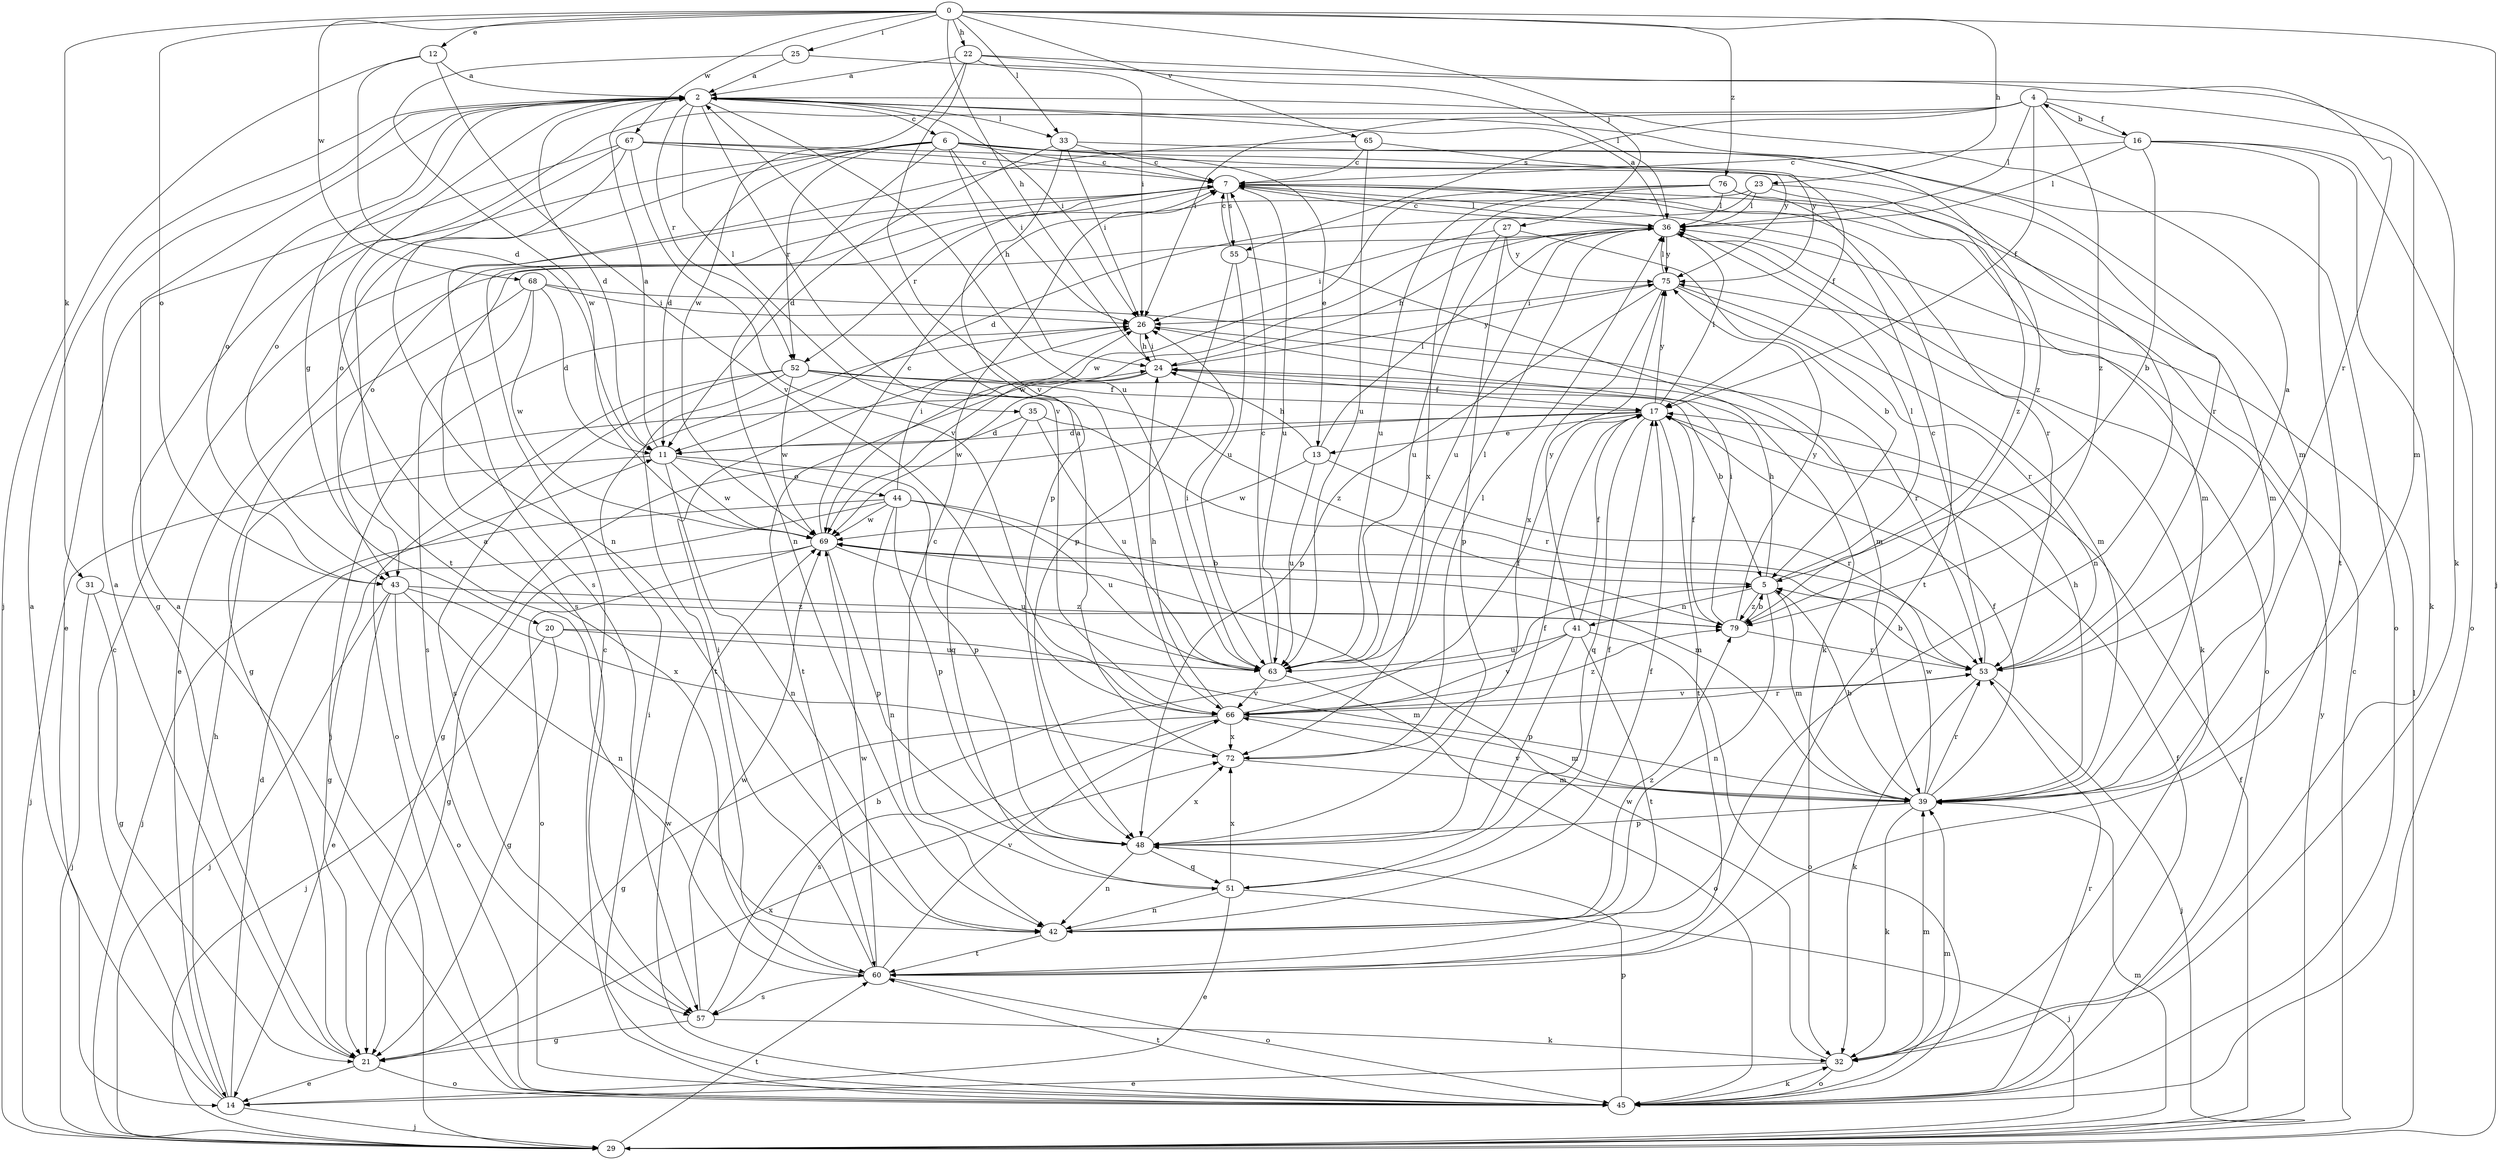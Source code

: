 strict digraph  {
0;
2;
4;
5;
6;
7;
11;
12;
13;
14;
16;
17;
20;
21;
22;
23;
24;
25;
26;
27;
29;
31;
32;
33;
35;
36;
39;
41;
42;
43;
44;
45;
48;
51;
52;
53;
55;
57;
60;
63;
65;
66;
67;
68;
69;
72;
75;
76;
79;
0 -> 12  [label=e];
0 -> 22  [label=h];
0 -> 23  [label=h];
0 -> 24  [label=h];
0 -> 25  [label=i];
0 -> 27  [label=j];
0 -> 29  [label=j];
0 -> 31  [label=k];
0 -> 33  [label=l];
0 -> 43  [label=o];
0 -> 65  [label=v];
0 -> 67  [label=w];
0 -> 68  [label=w];
0 -> 76  [label=z];
2 -> 6  [label=c];
2 -> 11  [label=d];
2 -> 20  [label=g];
2 -> 26  [label=i];
2 -> 33  [label=l];
2 -> 35  [label=l];
2 -> 39  [label=m];
2 -> 43  [label=o];
2 -> 52  [label=r];
2 -> 63  [label=u];
2 -> 66  [label=v];
4 -> 16  [label=f];
4 -> 17  [label=f];
4 -> 26  [label=i];
4 -> 36  [label=l];
4 -> 39  [label=m];
4 -> 43  [label=o];
4 -> 55  [label=s];
4 -> 79  [label=z];
5 -> 24  [label=h];
5 -> 36  [label=l];
5 -> 39  [label=m];
5 -> 41  [label=n];
5 -> 42  [label=n];
5 -> 79  [label=z];
6 -> 7  [label=c];
6 -> 11  [label=d];
6 -> 13  [label=e];
6 -> 17  [label=f];
6 -> 21  [label=g];
6 -> 24  [label=h];
6 -> 26  [label=i];
6 -> 42  [label=n];
6 -> 43  [label=o];
6 -> 52  [label=r];
6 -> 79  [label=z];
7 -> 36  [label=l];
7 -> 39  [label=m];
7 -> 43  [label=o];
7 -> 52  [label=r];
7 -> 53  [label=r];
7 -> 55  [label=s];
7 -> 63  [label=u];
11 -> 2  [label=a];
11 -> 29  [label=j];
11 -> 42  [label=n];
11 -> 44  [label=o];
11 -> 48  [label=p];
11 -> 69  [label=w];
12 -> 2  [label=a];
12 -> 11  [label=d];
12 -> 29  [label=j];
12 -> 66  [label=v];
13 -> 24  [label=h];
13 -> 36  [label=l];
13 -> 53  [label=r];
13 -> 63  [label=u];
13 -> 69  [label=w];
14 -> 2  [label=a];
14 -> 7  [label=c];
14 -> 11  [label=d];
14 -> 24  [label=h];
14 -> 29  [label=j];
16 -> 4  [label=b];
16 -> 5  [label=b];
16 -> 7  [label=c];
16 -> 32  [label=k];
16 -> 36  [label=l];
16 -> 45  [label=o];
16 -> 60  [label=t];
17 -> 11  [label=d];
17 -> 13  [label=e];
17 -> 21  [label=g];
17 -> 36  [label=l];
17 -> 51  [label=q];
17 -> 60  [label=t];
17 -> 75  [label=y];
20 -> 21  [label=g];
20 -> 29  [label=j];
20 -> 39  [label=m];
20 -> 63  [label=u];
21 -> 2  [label=a];
21 -> 14  [label=e];
21 -> 45  [label=o];
21 -> 72  [label=x];
22 -> 2  [label=a];
22 -> 26  [label=i];
22 -> 32  [label=k];
22 -> 36  [label=l];
22 -> 66  [label=v];
22 -> 69  [label=w];
23 -> 11  [label=d];
23 -> 36  [label=l];
23 -> 42  [label=n];
23 -> 57  [label=s];
23 -> 79  [label=z];
24 -> 17  [label=f];
24 -> 26  [label=i];
24 -> 60  [label=t];
24 -> 69  [label=w];
24 -> 75  [label=y];
25 -> 2  [label=a];
25 -> 53  [label=r];
25 -> 69  [label=w];
26 -> 24  [label=h];
26 -> 29  [label=j];
26 -> 53  [label=r];
27 -> 5  [label=b];
27 -> 26  [label=i];
27 -> 48  [label=p];
27 -> 63  [label=u];
27 -> 75  [label=y];
29 -> 7  [label=c];
29 -> 17  [label=f];
29 -> 36  [label=l];
29 -> 39  [label=m];
29 -> 60  [label=t];
29 -> 75  [label=y];
31 -> 21  [label=g];
31 -> 29  [label=j];
31 -> 79  [label=z];
32 -> 14  [label=e];
32 -> 39  [label=m];
32 -> 45  [label=o];
32 -> 69  [label=w];
33 -> 7  [label=c];
33 -> 11  [label=d];
33 -> 26  [label=i];
33 -> 45  [label=o];
33 -> 48  [label=p];
35 -> 11  [label=d];
35 -> 51  [label=q];
35 -> 53  [label=r];
35 -> 63  [label=u];
36 -> 2  [label=a];
36 -> 7  [label=c];
36 -> 14  [label=e];
36 -> 24  [label=h];
36 -> 32  [label=k];
36 -> 45  [label=o];
36 -> 63  [label=u];
36 -> 69  [label=w];
36 -> 75  [label=y];
39 -> 5  [label=b];
39 -> 17  [label=f];
39 -> 24  [label=h];
39 -> 32  [label=k];
39 -> 48  [label=p];
39 -> 53  [label=r];
39 -> 66  [label=v];
39 -> 69  [label=w];
41 -> 17  [label=f];
41 -> 45  [label=o];
41 -> 48  [label=p];
41 -> 60  [label=t];
41 -> 63  [label=u];
41 -> 66  [label=v];
41 -> 75  [label=y];
42 -> 17  [label=f];
42 -> 60  [label=t];
42 -> 79  [label=z];
43 -> 14  [label=e];
43 -> 29  [label=j];
43 -> 42  [label=n];
43 -> 45  [label=o];
43 -> 72  [label=x];
43 -> 79  [label=z];
44 -> 21  [label=g];
44 -> 26  [label=i];
44 -> 29  [label=j];
44 -> 39  [label=m];
44 -> 42  [label=n];
44 -> 48  [label=p];
44 -> 63  [label=u];
44 -> 69  [label=w];
45 -> 2  [label=a];
45 -> 7  [label=c];
45 -> 17  [label=f];
45 -> 26  [label=i];
45 -> 32  [label=k];
45 -> 39  [label=m];
45 -> 48  [label=p];
45 -> 53  [label=r];
45 -> 60  [label=t];
45 -> 69  [label=w];
48 -> 17  [label=f];
48 -> 42  [label=n];
48 -> 51  [label=q];
48 -> 72  [label=x];
51 -> 7  [label=c];
51 -> 14  [label=e];
51 -> 17  [label=f];
51 -> 29  [label=j];
51 -> 42  [label=n];
51 -> 72  [label=x];
52 -> 5  [label=b];
52 -> 17  [label=f];
52 -> 45  [label=o];
52 -> 57  [label=s];
52 -> 60  [label=t];
52 -> 69  [label=w];
52 -> 79  [label=z];
53 -> 2  [label=a];
53 -> 5  [label=b];
53 -> 7  [label=c];
53 -> 29  [label=j];
53 -> 32  [label=k];
53 -> 66  [label=v];
55 -> 7  [label=c];
55 -> 32  [label=k];
55 -> 48  [label=p];
55 -> 63  [label=u];
57 -> 5  [label=b];
57 -> 21  [label=g];
57 -> 32  [label=k];
57 -> 69  [label=w];
60 -> 2  [label=a];
60 -> 26  [label=i];
60 -> 45  [label=o];
60 -> 57  [label=s];
60 -> 66  [label=v];
60 -> 69  [label=w];
63 -> 7  [label=c];
63 -> 26  [label=i];
63 -> 36  [label=l];
63 -> 45  [label=o];
63 -> 66  [label=v];
65 -> 7  [label=c];
65 -> 57  [label=s];
65 -> 63  [label=u];
65 -> 75  [label=y];
66 -> 17  [label=f];
66 -> 21  [label=g];
66 -> 24  [label=h];
66 -> 39  [label=m];
66 -> 53  [label=r];
66 -> 57  [label=s];
66 -> 72  [label=x];
66 -> 79  [label=z];
67 -> 7  [label=c];
67 -> 14  [label=e];
67 -> 42  [label=n];
67 -> 53  [label=r];
67 -> 60  [label=t];
67 -> 66  [label=v];
67 -> 75  [label=y];
68 -> 11  [label=d];
68 -> 21  [label=g];
68 -> 26  [label=i];
68 -> 39  [label=m];
68 -> 57  [label=s];
68 -> 69  [label=w];
69 -> 5  [label=b];
69 -> 7  [label=c];
69 -> 21  [label=g];
69 -> 45  [label=o];
69 -> 48  [label=p];
69 -> 63  [label=u];
72 -> 2  [label=a];
72 -> 36  [label=l];
72 -> 39  [label=m];
75 -> 26  [label=i];
75 -> 36  [label=l];
75 -> 39  [label=m];
75 -> 48  [label=p];
75 -> 53  [label=r];
75 -> 72  [label=x];
76 -> 36  [label=l];
76 -> 39  [label=m];
76 -> 60  [label=t];
76 -> 63  [label=u];
76 -> 69  [label=w];
76 -> 72  [label=x];
79 -> 5  [label=b];
79 -> 17  [label=f];
79 -> 26  [label=i];
79 -> 53  [label=r];
79 -> 75  [label=y];
}
